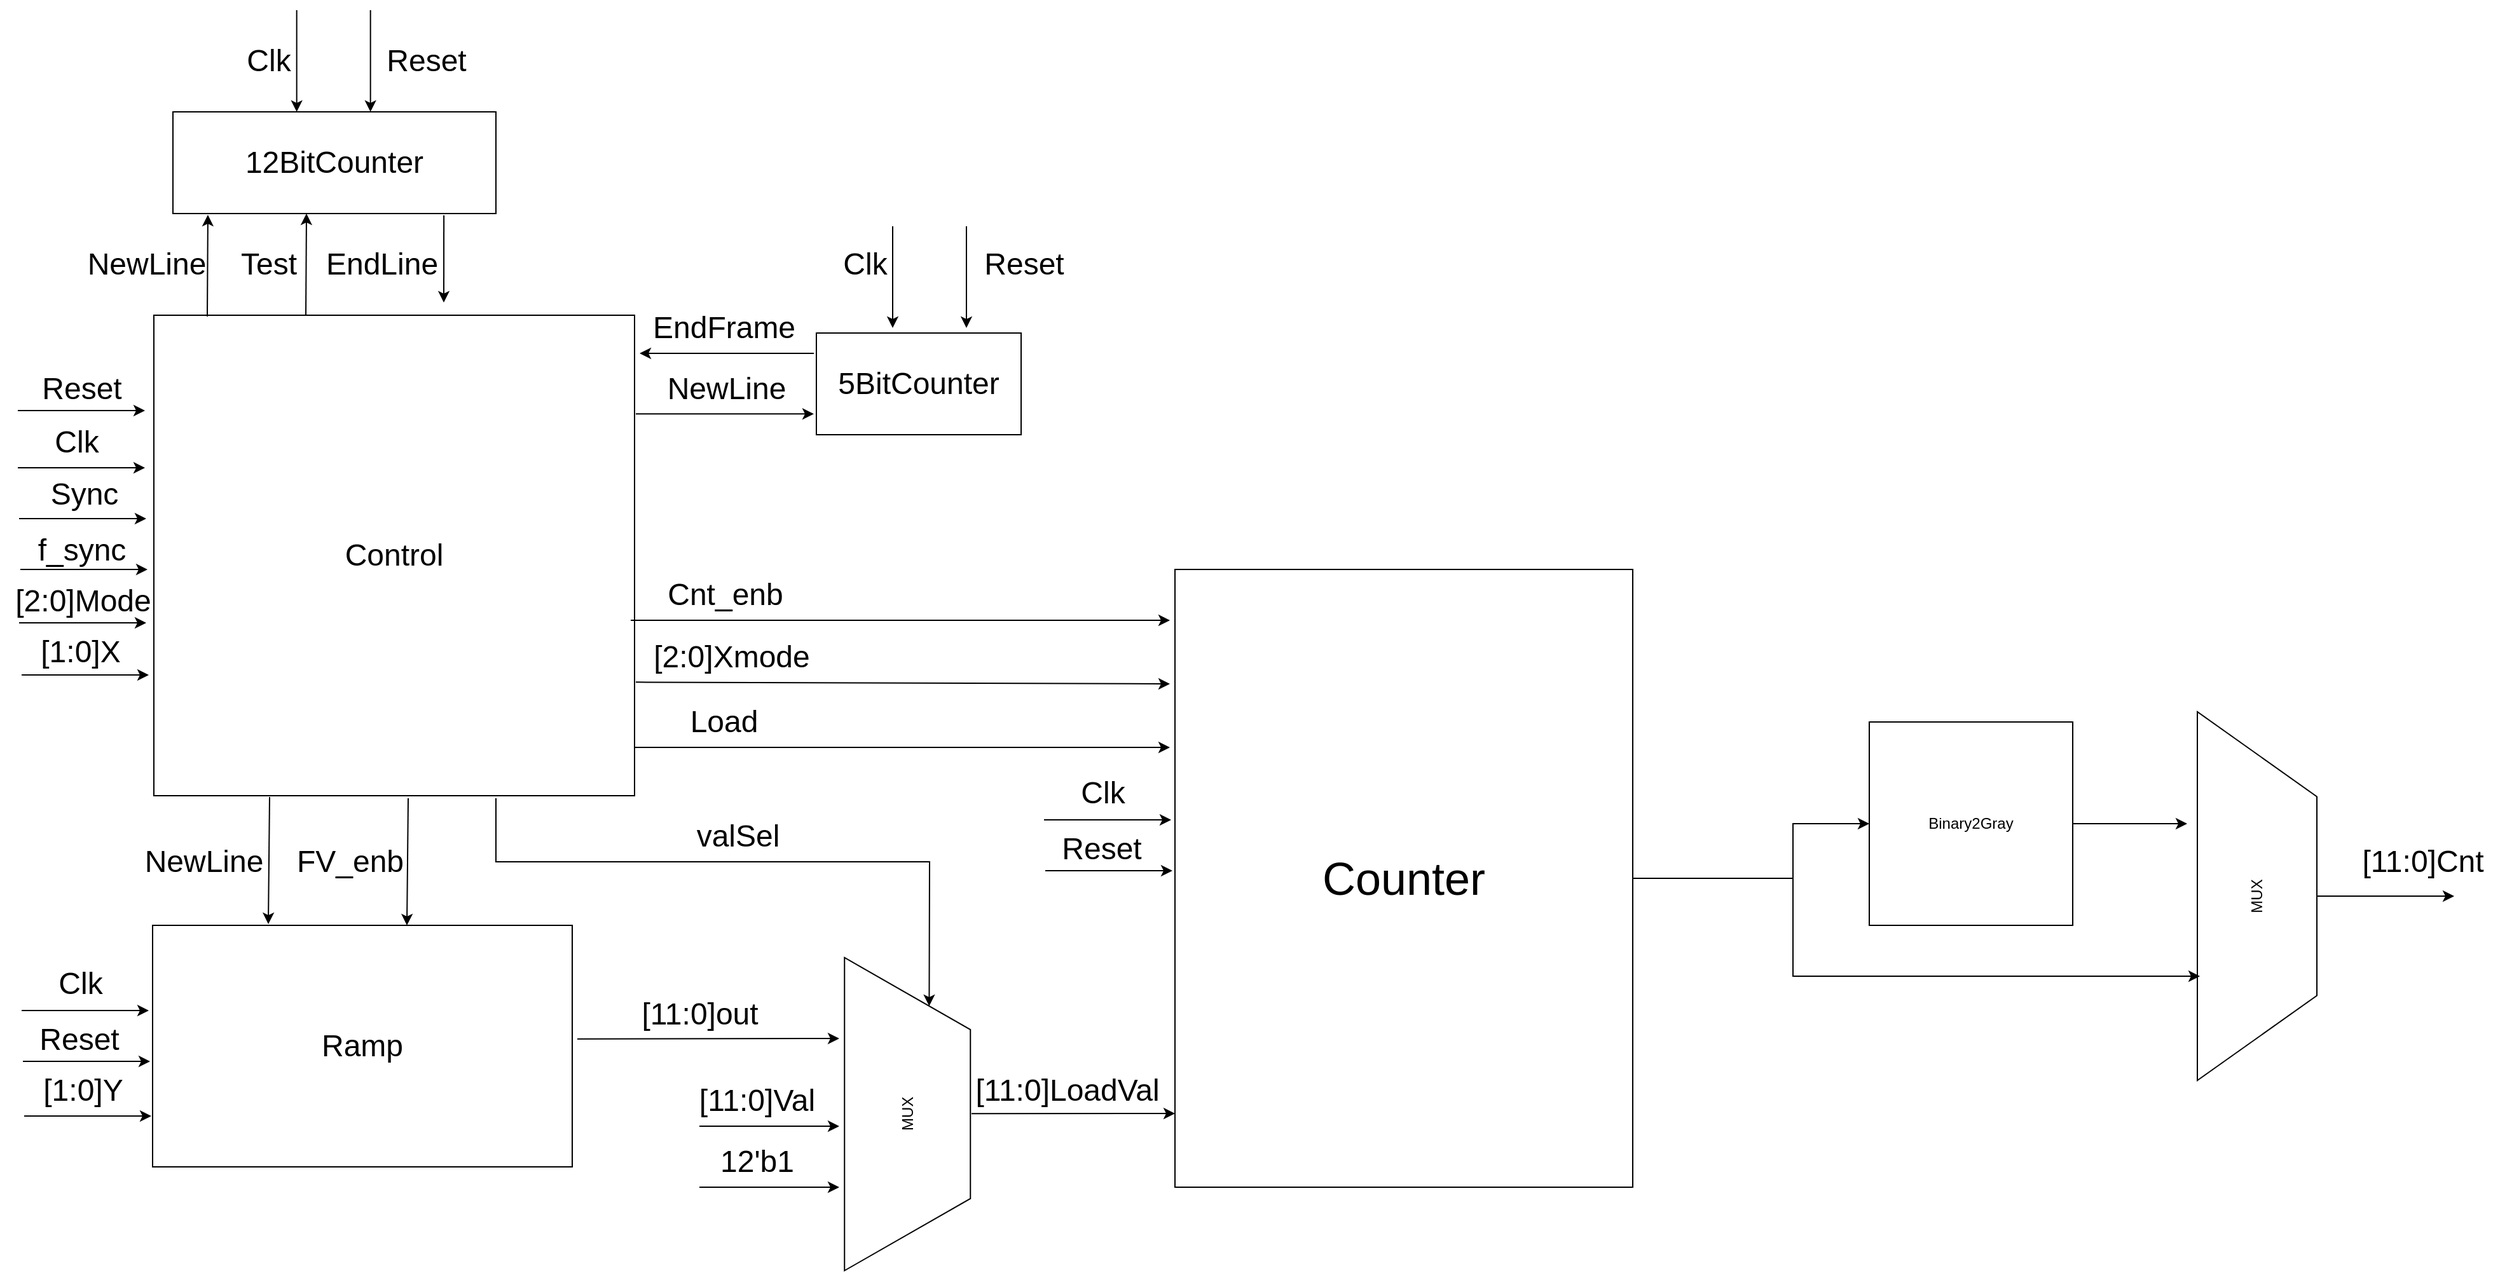 <mxfile version="24.6.4" type="github">
  <diagram name="Page-1" id="bXnuZXWvN6B_vQ7cFQM5">
    <mxGraphModel dx="2419" dy="1944" grid="1" gridSize="10" guides="1" tooltips="1" connect="1" arrows="1" fold="1" page="1" pageScale="1" pageWidth="827" pageHeight="1169" math="0" shadow="0">
      <root>
        <mxCell id="0" />
        <mxCell id="1" parent="0" />
        <mxCell id="V9HJVicfxcj-Xi3RmbWV-1" value="&lt;font style=&quot;font-size: 24px;&quot;&gt;Control&lt;/font&gt;" style="whiteSpace=wrap;html=1;aspect=fixed;" parent="1" vertex="1">
          <mxGeometry x="81" y="80" width="378" height="378" as="geometry" />
        </mxCell>
        <mxCell id="V9HJVicfxcj-Xi3RmbWV-6" value="MUX" style="verticalLabelPosition=middle;verticalAlign=middle;html=1;shape=trapezoid;perimeter=trapezoidPerimeter;whiteSpace=wrap;size=0.23;arcSize=10;flipV=1;labelPosition=center;align=center;rotation=-90;" parent="1" vertex="1">
          <mxGeometry x="1590" y="490" width="290" height="94" as="geometry" />
        </mxCell>
        <mxCell id="V9HJVicfxcj-Xi3RmbWV-8" value="Binary2Gray" style="whiteSpace=wrap;html=1;aspect=fixed;" parent="1" vertex="1">
          <mxGeometry x="1430" y="400" width="160" height="160" as="geometry" />
        </mxCell>
        <mxCell id="V9HJVicfxcj-Xi3RmbWV-9" value="" style="edgeStyle=none;orthogonalLoop=1;jettySize=auto;html=1;rounded=0;" parent="1" edge="1">
          <mxGeometry width="100" relative="1" as="geometry">
            <mxPoint x="-26" y="155" as="sourcePoint" />
            <mxPoint x="74" y="155" as="targetPoint" />
            <Array as="points" />
          </mxGeometry>
        </mxCell>
        <mxCell id="V9HJVicfxcj-Xi3RmbWV-10" value="&lt;font style=&quot;font-size: 24px;&quot;&gt;Reset&lt;/font&gt;" style="text;html=1;align=center;verticalAlign=middle;resizable=0;points=[];autosize=1;strokeColor=none;fillColor=none;" parent="1" vertex="1">
          <mxGeometry x="-21" y="118" width="90" height="40" as="geometry" />
        </mxCell>
        <mxCell id="V9HJVicfxcj-Xi3RmbWV-11" value="" style="edgeStyle=none;orthogonalLoop=1;jettySize=auto;html=1;rounded=0;" parent="1" edge="1">
          <mxGeometry width="100" relative="1" as="geometry">
            <mxPoint x="-26" y="200" as="sourcePoint" />
            <mxPoint x="74" y="200" as="targetPoint" />
            <Array as="points" />
          </mxGeometry>
        </mxCell>
        <mxCell id="V9HJVicfxcj-Xi3RmbWV-12" value="&lt;font style=&quot;font-size: 24px;&quot;&gt;Clk&lt;/font&gt;" style="text;html=1;align=center;verticalAlign=middle;resizable=0;points=[];autosize=1;strokeColor=none;fillColor=none;" parent="1" vertex="1">
          <mxGeometry x="-10" y="160" width="60" height="40" as="geometry" />
        </mxCell>
        <mxCell id="V9HJVicfxcj-Xi3RmbWV-13" value="" style="edgeStyle=none;orthogonalLoop=1;jettySize=auto;html=1;rounded=0;" parent="1" edge="1">
          <mxGeometry width="100" relative="1" as="geometry">
            <mxPoint x="-25" y="240" as="sourcePoint" />
            <mxPoint x="75" y="240" as="targetPoint" />
            <Array as="points" />
          </mxGeometry>
        </mxCell>
        <mxCell id="V9HJVicfxcj-Xi3RmbWV-14" value="&lt;font style=&quot;font-size: 24px;&quot;&gt;Sync&lt;/font&gt;" style="text;html=1;align=center;verticalAlign=middle;resizable=0;points=[];autosize=1;strokeColor=none;fillColor=none;" parent="1" vertex="1">
          <mxGeometry x="-14" y="201" width="80" height="40" as="geometry" />
        </mxCell>
        <mxCell id="V9HJVicfxcj-Xi3RmbWV-15" value="" style="edgeStyle=none;orthogonalLoop=1;jettySize=auto;html=1;rounded=0;" parent="1" edge="1">
          <mxGeometry width="100" relative="1" as="geometry">
            <mxPoint x="-24" y="280" as="sourcePoint" />
            <mxPoint x="76" y="280" as="targetPoint" />
            <Array as="points" />
          </mxGeometry>
        </mxCell>
        <mxCell id="V9HJVicfxcj-Xi3RmbWV-16" value="&lt;font style=&quot;font-size: 24px;&quot;&gt;f_sync&lt;/font&gt;" style="text;html=1;align=center;verticalAlign=middle;resizable=0;points=[];autosize=1;strokeColor=none;fillColor=none;" parent="1" vertex="1">
          <mxGeometry x="-21" y="245" width="90" height="40" as="geometry" />
        </mxCell>
        <mxCell id="V9HJVicfxcj-Xi3RmbWV-17" value="" style="edgeStyle=none;orthogonalLoop=1;jettySize=auto;html=1;rounded=0;" parent="1" edge="1">
          <mxGeometry width="100" relative="1" as="geometry">
            <mxPoint x="-25" y="322" as="sourcePoint" />
            <mxPoint x="75" y="322" as="targetPoint" />
            <Array as="points" />
          </mxGeometry>
        </mxCell>
        <mxCell id="V9HJVicfxcj-Xi3RmbWV-18" value="&lt;font style=&quot;font-size: 24px;&quot;&gt;[2:0]Mode&lt;/font&gt;" style="text;html=1;align=center;verticalAlign=middle;resizable=0;points=[];autosize=1;strokeColor=none;fillColor=none;" parent="1" vertex="1">
          <mxGeometry x="-40" y="285" width="130" height="40" as="geometry" />
        </mxCell>
        <mxCell id="V9HJVicfxcj-Xi3RmbWV-19" value="" style="edgeStyle=none;orthogonalLoop=1;jettySize=auto;html=1;rounded=0;" parent="1" edge="1">
          <mxGeometry width="100" relative="1" as="geometry">
            <mxPoint x="-23" y="363" as="sourcePoint" />
            <mxPoint x="77" y="363" as="targetPoint" />
            <Array as="points" />
          </mxGeometry>
        </mxCell>
        <mxCell id="V9HJVicfxcj-Xi3RmbWV-20" value="&lt;font style=&quot;font-size: 24px;&quot;&gt;[1:0]X&lt;/font&gt;" style="text;html=1;align=center;verticalAlign=middle;resizable=0;points=[];autosize=1;strokeColor=none;fillColor=none;" parent="1" vertex="1">
          <mxGeometry x="-22" y="325" width="90" height="40" as="geometry" />
        </mxCell>
        <mxCell id="V9HJVicfxcj-Xi3RmbWV-29" value="&lt;span style=&quot;color: rgba(0, 0, 0, 0); font-family: monospace; font-size: 0px; text-align: start;&quot;&gt;%3CmxGraphModel%3E%3Croot%3E%3CmxCell%20id%3D%220%22%2F%3E%3CmxCell%20id%3D%221%22%20parent%3D%220%22%2F%3E%3CmxCell%20id%3D%222%22%20value%3D%22%22%20style%3D%22edgeStyle%3Dnone%3BorthogonalLoop%3D1%3BjettySize%3Dauto%3Bhtml%3D1%3Brounded%3D0%3B%22%20edge%3D%221%22%20parent%3D%221%22%3E%3CmxGeometry%20width%3D%22100%22%20relative%3D%221%22%20as%3D%22geometry%22%3E%3CmxPoint%20x%3D%22-14%22%20y%3D%22375%22%20as%3D%22sourcePoint%22%2F%3E%3CmxPoint%20x%3D%2286%22%20y%3D%22375%22%20as%3D%22targetPoint%22%2F%3E%3CArray%20as%3D%22points%22%2F%3E%3C%2FmxGeometry%3E%3C%2FmxCell%3E%3CmxCell%20id%3D%223%22%20value%3D%22%22%20style%3D%22edgeStyle%3Dnone%3BorthogonalLoop%3D1%3BjettySize%3Dauto%3Bhtml%3D1%3Brounded%3D0%3B%22%20edge%3D%221%22%20parent%3D%221%22%3E%3CmxGeometry%20width%3D%22100%22%20relative%3D%221%22%20as%3D%22geometry%22%3E%3CmxPoint%20x%3D%22-13%22%20y%3D%22415%22%20as%3D%22sourcePoint%22%2F%3E%3CmxPoint%20x%3D%2287%22%20y%3D%22415%22%20as%3D%22targetPoint%22%2F%3E%3CArray%20as%3D%22points%22%2F%3E%3C%2FmxGeometry%3E%3C%2FmxCell%3E%3C%2Froot%3E%3C%2FmxGraphModel%3E&lt;/span&gt;" style="text;html=1;align=center;verticalAlign=middle;resizable=0;points=[];autosize=1;strokeColor=none;fillColor=none;" parent="1" vertex="1">
          <mxGeometry x="23" y="688" width="20" height="30" as="geometry" />
        </mxCell>
        <mxCell id="V9HJVicfxcj-Xi3RmbWV-32" value="" style="edgeStyle=none;orthogonalLoop=1;jettySize=auto;html=1;rounded=0;" parent="1" edge="1">
          <mxGeometry width="100" relative="1" as="geometry">
            <mxPoint x="-23" y="627" as="sourcePoint" />
            <mxPoint x="77" y="627" as="targetPoint" />
            <Array as="points" />
          </mxGeometry>
        </mxCell>
        <mxCell id="V9HJVicfxcj-Xi3RmbWV-33" value="" style="edgeStyle=none;orthogonalLoop=1;jettySize=auto;html=1;rounded=0;" parent="1" edge="1">
          <mxGeometry width="100" relative="1" as="geometry">
            <mxPoint x="-22" y="667" as="sourcePoint" />
            <mxPoint x="78" y="667" as="targetPoint" />
            <Array as="points" />
          </mxGeometry>
        </mxCell>
        <mxCell id="V9HJVicfxcj-Xi3RmbWV-35" value="" style="edgeStyle=none;orthogonalLoop=1;jettySize=auto;html=1;rounded=0;" parent="1" edge="1">
          <mxGeometry width="100" relative="1" as="geometry">
            <mxPoint x="-21" y="710" as="sourcePoint" />
            <mxPoint x="79" y="710" as="targetPoint" />
            <Array as="points" />
          </mxGeometry>
        </mxCell>
        <mxCell id="V9HJVicfxcj-Xi3RmbWV-36" value="&lt;font style=&quot;font-size: 24px;&quot;&gt;Clk&lt;/font&gt;" style="text;html=1;align=center;verticalAlign=middle;resizable=0;points=[];autosize=1;strokeColor=none;fillColor=none;" parent="1" vertex="1">
          <mxGeometry x="-7" y="586" width="60" height="40" as="geometry" />
        </mxCell>
        <mxCell id="V9HJVicfxcj-Xi3RmbWV-37" value="&lt;font style=&quot;font-size: 24px;&quot;&gt;Reset&lt;/font&gt;" style="text;html=1;align=center;verticalAlign=middle;resizable=0;points=[];autosize=1;strokeColor=none;fillColor=none;" parent="1" vertex="1">
          <mxGeometry x="-23" y="630" width="90" height="40" as="geometry" />
        </mxCell>
        <mxCell id="V9HJVicfxcj-Xi3RmbWV-38" value="&lt;font style=&quot;font-size: 24px;&quot;&gt;[1:0]Y&lt;/font&gt;" style="text;html=1;align=center;verticalAlign=middle;resizable=0;points=[];autosize=1;strokeColor=none;fillColor=none;" parent="1" vertex="1">
          <mxGeometry x="-20" y="670" width="90" height="40" as="geometry" />
        </mxCell>
        <mxCell id="V9HJVicfxcj-Xi3RmbWV-43" value="&lt;font style=&quot;font-size: 24px;&quot;&gt;NewLine&lt;/font&gt;" style="text;html=1;align=center;verticalAlign=middle;resizable=0;points=[];autosize=1;strokeColor=none;fillColor=none;" parent="1" vertex="1">
          <mxGeometry x="60" y="490" width="120" height="40" as="geometry" />
        </mxCell>
        <mxCell id="V9HJVicfxcj-Xi3RmbWV-49" value="" style="edgeStyle=none;orthogonalLoop=1;jettySize=auto;html=1;rounded=0;exitX=0.104;exitY=1.002;exitDx=0;exitDy=0;exitPerimeter=0;entryX=0.18;entryY=-0.007;entryDx=0;entryDy=0;entryPerimeter=0;" parent="1" edge="1">
          <mxGeometry width="100" relative="1" as="geometry">
            <mxPoint x="172" y="459" as="sourcePoint" />
            <mxPoint x="171" y="559" as="targetPoint" />
            <Array as="points" />
          </mxGeometry>
        </mxCell>
        <mxCell id="V9HJVicfxcj-Xi3RmbWV-50" value="" style="edgeStyle=none;orthogonalLoop=1;jettySize=auto;html=1;rounded=0;exitX=0.104;exitY=1.002;exitDx=0;exitDy=0;exitPerimeter=0;entryX=0.18;entryY=-0.007;entryDx=0;entryDy=0;entryPerimeter=0;" parent="1" edge="1">
          <mxGeometry width="100" relative="1" as="geometry">
            <mxPoint x="281" y="460" as="sourcePoint" />
            <mxPoint x="280" y="560" as="targetPoint" />
            <Array as="points" />
          </mxGeometry>
        </mxCell>
        <mxCell id="V9HJVicfxcj-Xi3RmbWV-51" value="&lt;font style=&quot;font-size: 24px;&quot;&gt;FV_enb&lt;/font&gt;" style="text;html=1;align=center;verticalAlign=middle;resizable=0;points=[];autosize=1;strokeColor=none;fillColor=none;" parent="1" vertex="1">
          <mxGeometry x="180" y="490" width="110" height="40" as="geometry" />
        </mxCell>
        <mxCell id="V9HJVicfxcj-Xi3RmbWV-54" value="&lt;font style=&quot;font-size: 24px;&quot;&gt;Ramp&lt;/font&gt;" style="rounded=0;whiteSpace=wrap;html=1;" parent="1" vertex="1">
          <mxGeometry x="80" y="560" width="330" height="190" as="geometry" />
        </mxCell>
        <mxCell id="V9HJVicfxcj-Xi3RmbWV-55" value="" style="endArrow=classic;html=1;rounded=0;" parent="1" edge="1">
          <mxGeometry width="50" height="50" relative="1" as="geometry">
            <mxPoint x="724" y="708.17" as="sourcePoint" />
            <mxPoint x="884" y="708" as="targetPoint" />
          </mxGeometry>
        </mxCell>
        <mxCell id="V9HJVicfxcj-Xi3RmbWV-56" value="&lt;font style=&quot;font-size: 24px;&quot;&gt;[11:0]LoadVal&lt;/font&gt;" style="text;html=1;align=center;verticalAlign=middle;resizable=0;points=[];autosize=1;strokeColor=none;fillColor=none;" parent="1" vertex="1">
          <mxGeometry x="714" y="670" width="170" height="40" as="geometry" />
        </mxCell>
        <mxCell id="V9HJVicfxcj-Xi3RmbWV-57" value="" style="endArrow=classic;html=1;rounded=0;" parent="1" edge="1">
          <mxGeometry width="50" height="50" relative="1" as="geometry">
            <mxPoint x="459" y="420" as="sourcePoint" />
            <mxPoint x="880" y="420" as="targetPoint" />
          </mxGeometry>
        </mxCell>
        <mxCell id="V9HJVicfxcj-Xi3RmbWV-58" value="&lt;font style=&quot;font-size: 24px;&quot;&gt;Load&lt;/font&gt;" style="text;html=1;align=center;verticalAlign=middle;resizable=0;points=[];autosize=1;strokeColor=none;fillColor=none;" parent="1" vertex="1">
          <mxGeometry x="489" y="380" width="80" height="40" as="geometry" />
        </mxCell>
        <mxCell id="V9HJVicfxcj-Xi3RmbWV-59" value="" style="endArrow=classic;html=1;rounded=0;" parent="1" edge="1">
          <mxGeometry width="50" height="50" relative="1" as="geometry">
            <mxPoint x="460" y="368.67" as="sourcePoint" />
            <mxPoint x="880" y="370" as="targetPoint" />
          </mxGeometry>
        </mxCell>
        <mxCell id="V9HJVicfxcj-Xi3RmbWV-60" value="&lt;font style=&quot;font-size: 24px;&quot;&gt;[2:0]Xmode&lt;/font&gt;" style="text;html=1;align=center;verticalAlign=middle;resizable=0;points=[];autosize=1;strokeColor=none;fillColor=none;" parent="1" vertex="1">
          <mxGeometry x="460" y="328.67" width="150" height="40" as="geometry" />
        </mxCell>
        <mxCell id="V9HJVicfxcj-Xi3RmbWV-62" value="" style="endArrow=classic;html=1;rounded=0;" parent="1" edge="1">
          <mxGeometry width="50" height="50" relative="1" as="geometry">
            <mxPoint x="456" y="320" as="sourcePoint" />
            <mxPoint x="880" y="320" as="targetPoint" />
          </mxGeometry>
        </mxCell>
        <mxCell id="V9HJVicfxcj-Xi3RmbWV-63" value="&lt;font style=&quot;font-size: 24px;&quot;&gt;Cnt_enb&lt;/font&gt;" style="text;html=1;align=center;verticalAlign=middle;resizable=0;points=[];autosize=1;strokeColor=none;fillColor=none;" parent="1" vertex="1">
          <mxGeometry x="475" y="280" width="110" height="40" as="geometry" />
        </mxCell>
        <mxCell id="V9HJVicfxcj-Xi3RmbWV-64" value="" style="endArrow=classic;html=1;rounded=0;exitX=0.422;exitY=0;exitDx=0;exitDy=0;exitPerimeter=0;entryX=1;entryY=1;entryDx=0;entryDy=0;" parent="1" edge="1">
          <mxGeometry width="50" height="50" relative="1" as="geometry">
            <mxPoint x="200.516" y="80" as="sourcePoint" />
            <mxPoint x="201" as="targetPoint" />
          </mxGeometry>
        </mxCell>
        <mxCell id="V9HJVicfxcj-Xi3RmbWV-65" value="" style="endArrow=classic;html=1;rounded=0;exitX=0.422;exitY=0;exitDx=0;exitDy=0;exitPerimeter=0;entryX=1;entryY=1;entryDx=0;entryDy=0;" parent="1" edge="1">
          <mxGeometry width="50" height="50" relative="1" as="geometry">
            <mxPoint x="123" y="81" as="sourcePoint" />
            <mxPoint x="123.484" y="1" as="targetPoint" />
          </mxGeometry>
        </mxCell>
        <mxCell id="V9HJVicfxcj-Xi3RmbWV-66" value="&lt;span style=&quot;font-size: 24px;&quot;&gt;NewLine&lt;/span&gt;" style="text;html=1;align=center;verticalAlign=middle;resizable=0;points=[];autosize=1;strokeColor=none;fillColor=none;" parent="1" vertex="1">
          <mxGeometry x="15" y="20" width="120" height="40" as="geometry" />
        </mxCell>
        <mxCell id="V9HJVicfxcj-Xi3RmbWV-68" value="&lt;span style=&quot;font-size: 24px;&quot;&gt;Test&lt;/span&gt;" style="text;html=1;align=center;verticalAlign=middle;resizable=0;points=[];autosize=1;strokeColor=none;fillColor=none;" parent="1" vertex="1">
          <mxGeometry x="136" y="20" width="70" height="40" as="geometry" />
        </mxCell>
        <mxCell id="V9HJVicfxcj-Xi3RmbWV-69" value="&lt;font style=&quot;font-size: 24px;&quot;&gt;12BitCounter&lt;/font&gt;" style="rounded=0;whiteSpace=wrap;html=1;" parent="1" vertex="1">
          <mxGeometry x="96" y="-80" width="254" height="80" as="geometry" />
        </mxCell>
        <mxCell id="V9HJVicfxcj-Xi3RmbWV-70" value="" style="endArrow=classic;html=1;rounded=0;exitX=0.583;exitY=1.022;exitDx=0;exitDy=0;exitPerimeter=0;" parent="1" edge="1">
          <mxGeometry width="50" height="50" relative="1" as="geometry">
            <mxPoint x="309.062" y="1.32" as="sourcePoint" />
            <mxPoint x="309" y="70" as="targetPoint" />
          </mxGeometry>
        </mxCell>
        <mxCell id="V9HJVicfxcj-Xi3RmbWV-72" value="&lt;span style=&quot;font-size: 24px;&quot;&gt;EndLine&lt;/span&gt;" style="text;html=1;align=center;verticalAlign=middle;resizable=0;points=[];autosize=1;strokeColor=none;fillColor=none;" parent="1" vertex="1">
          <mxGeometry x="205" y="20" width="110" height="40" as="geometry" />
        </mxCell>
        <mxCell id="V9HJVicfxcj-Xi3RmbWV-77" value="" style="endArrow=classic;html=1;rounded=0;" parent="1" edge="1">
          <mxGeometry width="50" height="50" relative="1" as="geometry">
            <mxPoint x="460" y="157.67" as="sourcePoint" />
            <mxPoint x="600" y="157.67" as="targetPoint" />
          </mxGeometry>
        </mxCell>
        <mxCell id="V9HJVicfxcj-Xi3RmbWV-78" value="&lt;font style=&quot;font-size: 24px;&quot;&gt;NewLine&lt;/font&gt;" style="text;html=1;align=center;verticalAlign=middle;resizable=0;points=[];autosize=1;strokeColor=none;fillColor=none;" parent="1" vertex="1">
          <mxGeometry x="471" y="117.67" width="120" height="40" as="geometry" />
        </mxCell>
        <mxCell id="V9HJVicfxcj-Xi3RmbWV-80" value="&lt;font style=&quot;font-size: 24px;&quot;&gt;EndFrame&lt;/font&gt;" style="text;html=1;align=center;verticalAlign=middle;resizable=0;points=[];autosize=1;strokeColor=none;fillColor=none;" parent="1" vertex="1">
          <mxGeometry x="459" y="70" width="140" height="40" as="geometry" />
        </mxCell>
        <mxCell id="V9HJVicfxcj-Xi3RmbWV-81" value="" style="endArrow=classic;html=1;rounded=0;" parent="1" edge="1">
          <mxGeometry width="50" height="50" relative="1" as="geometry">
            <mxPoint x="600" y="110" as="sourcePoint" />
            <mxPoint x="463" y="110" as="targetPoint" />
          </mxGeometry>
        </mxCell>
        <mxCell id="V9HJVicfxcj-Xi3RmbWV-82" value="&lt;font style=&quot;font-size: 24px;&quot;&gt;5BitCounter&lt;/font&gt;" style="rounded=0;whiteSpace=wrap;html=1;" parent="1" vertex="1">
          <mxGeometry x="602" y="94" width="161" height="80" as="geometry" />
        </mxCell>
        <mxCell id="V9HJVicfxcj-Xi3RmbWV-83" value="" style="endArrow=classic;html=1;rounded=0;" parent="1" edge="1">
          <mxGeometry width="50" height="50" relative="1" as="geometry">
            <mxPoint x="720" y="10" as="sourcePoint" />
            <mxPoint x="720" y="90" as="targetPoint" />
          </mxGeometry>
        </mxCell>
        <mxCell id="V9HJVicfxcj-Xi3RmbWV-84" value="" style="endArrow=classic;html=1;rounded=0;" parent="1" edge="1">
          <mxGeometry width="50" height="50" relative="1" as="geometry">
            <mxPoint x="662" y="10" as="sourcePoint" />
            <mxPoint x="662" y="90" as="targetPoint" />
          </mxGeometry>
        </mxCell>
        <mxCell id="V9HJVicfxcj-Xi3RmbWV-85" value="" style="endArrow=classic;html=1;rounded=0;" parent="1" edge="1">
          <mxGeometry width="50" height="50" relative="1" as="geometry">
            <mxPoint x="251.33" y="-160" as="sourcePoint" />
            <mxPoint x="251.33" y="-80" as="targetPoint" />
          </mxGeometry>
        </mxCell>
        <mxCell id="V9HJVicfxcj-Xi3RmbWV-86" value="" style="endArrow=classic;html=1;rounded=0;" parent="1" edge="1">
          <mxGeometry width="50" height="50" relative="1" as="geometry">
            <mxPoint x="193.33" y="-160" as="sourcePoint" />
            <mxPoint x="193.33" y="-80" as="targetPoint" />
          </mxGeometry>
        </mxCell>
        <mxCell id="grZ6hcHH2rHkp3h9Grfc-1" value="MUX" style="verticalLabelPosition=middle;verticalAlign=middle;html=1;shape=trapezoid;perimeter=trapezoidPerimeter;whiteSpace=wrap;size=0.23;arcSize=10;flipV=1;labelPosition=center;align=center;rotation=-90;" vertex="1" parent="1">
          <mxGeometry x="550.5" y="659" width="246.25" height="99" as="geometry" />
        </mxCell>
        <mxCell id="grZ6hcHH2rHkp3h9Grfc-5" value="" style="endArrow=classic;html=1;rounded=0;" edge="1" parent="1">
          <mxGeometry width="50" height="50" relative="1" as="geometry">
            <mxPoint x="414" y="649.33" as="sourcePoint" />
            <mxPoint x="620" y="649" as="targetPoint" />
          </mxGeometry>
        </mxCell>
        <mxCell id="grZ6hcHH2rHkp3h9Grfc-8" value="&lt;span style=&quot;font-size: 24px;&quot;&gt;[11:0]out&lt;/span&gt;" style="text;html=1;align=center;verticalAlign=middle;resizable=0;points=[];autosize=1;strokeColor=none;fillColor=none;" vertex="1" parent="1">
          <mxGeometry x="450" y="610" width="120" height="40" as="geometry" />
        </mxCell>
        <mxCell id="grZ6hcHH2rHkp3h9Grfc-10" value="" style="endArrow=classic;html=1;rounded=0;" edge="1" parent="1">
          <mxGeometry width="50" height="50" relative="1" as="geometry">
            <mxPoint x="510" y="718" as="sourcePoint" />
            <mxPoint x="620" y="718" as="targetPoint" />
          </mxGeometry>
        </mxCell>
        <mxCell id="grZ6hcHH2rHkp3h9Grfc-11" value="" style="endArrow=classic;html=1;rounded=0;" edge="1" parent="1">
          <mxGeometry width="50" height="50" relative="1" as="geometry">
            <mxPoint x="510" y="766" as="sourcePoint" />
            <mxPoint x="620" y="766" as="targetPoint" />
          </mxGeometry>
        </mxCell>
        <mxCell id="grZ6hcHH2rHkp3h9Grfc-12" value="&lt;font style=&quot;font-size: 24px;&quot;&gt;[11:0]Val&lt;/font&gt;" style="text;html=1;align=center;verticalAlign=middle;resizable=0;points=[];autosize=1;strokeColor=none;fillColor=none;" vertex="1" parent="1">
          <mxGeometry x="500" y="678" width="110" height="40" as="geometry" />
        </mxCell>
        <mxCell id="grZ6hcHH2rHkp3h9Grfc-13" value="&lt;font style=&quot;font-size: 36px;&quot;&gt;Counter&lt;/font&gt;" style="rounded=0;whiteSpace=wrap;html=1;" vertex="1" parent="1">
          <mxGeometry x="884" y="280" width="360" height="486" as="geometry" />
        </mxCell>
        <mxCell id="grZ6hcHH2rHkp3h9Grfc-18" value="&lt;font style=&quot;font-size: 24px;&quot;&gt;12&#39;b1&lt;/font&gt;" style="text;html=1;align=center;verticalAlign=middle;resizable=0;points=[];autosize=1;strokeColor=none;fillColor=none;" vertex="1" parent="1">
          <mxGeometry x="515" y="726" width="80" height="40" as="geometry" />
        </mxCell>
        <mxCell id="grZ6hcHH2rHkp3h9Grfc-19" value="" style="endArrow=classic;html=1;rounded=0;entryX=1;entryY=0.75;entryDx=0;entryDy=0;" edge="1" parent="1" target="grZ6hcHH2rHkp3h9Grfc-1">
          <mxGeometry width="50" height="50" relative="1" as="geometry">
            <mxPoint x="350" y="460" as="sourcePoint" />
            <mxPoint x="820" y="530" as="targetPoint" />
            <Array as="points">
              <mxPoint x="350" y="510" />
              <mxPoint x="520" y="510" />
              <mxPoint x="691" y="510" />
            </Array>
          </mxGeometry>
        </mxCell>
        <mxCell id="grZ6hcHH2rHkp3h9Grfc-20" value="&lt;font style=&quot;font-size: 24px;&quot;&gt;valSel&lt;/font&gt;" style="text;html=1;align=center;verticalAlign=middle;resizable=0;points=[];autosize=1;strokeColor=none;fillColor=none;" vertex="1" parent="1">
          <mxGeometry x="495" y="470" width="90" height="40" as="geometry" />
        </mxCell>
        <mxCell id="grZ6hcHH2rHkp3h9Grfc-21" value="" style="edgeStyle=none;orthogonalLoop=1;jettySize=auto;html=1;rounded=0;" edge="1" parent="1">
          <mxGeometry width="100" relative="1" as="geometry">
            <mxPoint x="781" y="477" as="sourcePoint" />
            <mxPoint x="881" y="477" as="targetPoint" />
            <Array as="points" />
          </mxGeometry>
        </mxCell>
        <mxCell id="grZ6hcHH2rHkp3h9Grfc-22" value="" style="edgeStyle=none;orthogonalLoop=1;jettySize=auto;html=1;rounded=0;" edge="1" parent="1">
          <mxGeometry width="100" relative="1" as="geometry">
            <mxPoint x="782" y="517" as="sourcePoint" />
            <mxPoint x="882" y="517" as="targetPoint" />
            <Array as="points" />
          </mxGeometry>
        </mxCell>
        <mxCell id="grZ6hcHH2rHkp3h9Grfc-23" value="&lt;font style=&quot;font-size: 24px;&quot;&gt;Clk&lt;/font&gt;" style="text;html=1;align=center;verticalAlign=middle;resizable=0;points=[];autosize=1;strokeColor=none;fillColor=none;" vertex="1" parent="1">
          <mxGeometry x="797" y="436" width="60" height="40" as="geometry" />
        </mxCell>
        <mxCell id="grZ6hcHH2rHkp3h9Grfc-24" value="&lt;font style=&quot;font-size: 24px;&quot;&gt;Reset&lt;/font&gt;" style="text;html=1;align=center;verticalAlign=middle;resizable=0;points=[];autosize=1;strokeColor=none;fillColor=none;" vertex="1" parent="1">
          <mxGeometry x="781" y="480" width="90" height="40" as="geometry" />
        </mxCell>
        <mxCell id="grZ6hcHH2rHkp3h9Grfc-25" value="&lt;font style=&quot;font-size: 24px;&quot;&gt;Clk&lt;/font&gt;" style="text;html=1;align=center;verticalAlign=middle;resizable=0;points=[];autosize=1;strokeColor=none;fillColor=none;" vertex="1" parent="1">
          <mxGeometry x="610" y="20" width="60" height="40" as="geometry" />
        </mxCell>
        <mxCell id="grZ6hcHH2rHkp3h9Grfc-26" value="&lt;font style=&quot;font-size: 24px;&quot;&gt;Clk&lt;/font&gt;" style="text;html=1;align=center;verticalAlign=middle;resizable=0;points=[];autosize=1;strokeColor=none;fillColor=none;" vertex="1" parent="1">
          <mxGeometry x="141" y="-140" width="60" height="40" as="geometry" />
        </mxCell>
        <mxCell id="grZ6hcHH2rHkp3h9Grfc-27" value="&lt;font style=&quot;font-size: 24px;&quot;&gt;Reset&lt;/font&gt;" style="text;html=1;align=center;verticalAlign=middle;resizable=0;points=[];autosize=1;strokeColor=none;fillColor=none;" vertex="1" parent="1">
          <mxGeometry x="250" y="-140" width="90" height="40" as="geometry" />
        </mxCell>
        <mxCell id="grZ6hcHH2rHkp3h9Grfc-28" value="&lt;font style=&quot;font-size: 24px;&quot;&gt;Reset&lt;/font&gt;" style="text;html=1;align=center;verticalAlign=middle;resizable=0;points=[];autosize=1;strokeColor=none;fillColor=none;" vertex="1" parent="1">
          <mxGeometry x="720" y="20" width="90" height="40" as="geometry" />
        </mxCell>
        <mxCell id="grZ6hcHH2rHkp3h9Grfc-30" value="" style="endArrow=none;html=1;rounded=0;exitX=1;exitY=0.5;exitDx=0;exitDy=0;" edge="1" parent="1" source="grZ6hcHH2rHkp3h9Grfc-13">
          <mxGeometry width="50" height="50" relative="1" as="geometry">
            <mxPoint x="1570" y="540" as="sourcePoint" />
            <mxPoint x="1370" y="523" as="targetPoint" />
          </mxGeometry>
        </mxCell>
        <mxCell id="grZ6hcHH2rHkp3h9Grfc-31" value="" style="endArrow=classic;html=1;rounded=0;entryX=0;entryY=0.5;entryDx=0;entryDy=0;" edge="1" parent="1" target="V9HJVicfxcj-Xi3RmbWV-8">
          <mxGeometry width="50" height="50" relative="1" as="geometry">
            <mxPoint x="1370" y="524" as="sourcePoint" />
            <mxPoint x="1430" y="444" as="targetPoint" />
            <Array as="points">
              <mxPoint x="1370" y="480" />
              <mxPoint x="1400" y="480" />
            </Array>
          </mxGeometry>
        </mxCell>
        <mxCell id="grZ6hcHH2rHkp3h9Grfc-33" value="" style="endArrow=classic;html=1;rounded=0;" edge="1" parent="1">
          <mxGeometry width="50" height="50" relative="1" as="geometry">
            <mxPoint x="1370" y="520" as="sourcePoint" />
            <mxPoint x="1690" y="600" as="targetPoint" />
            <Array as="points">
              <mxPoint x="1370" y="600" />
            </Array>
          </mxGeometry>
        </mxCell>
        <mxCell id="grZ6hcHH2rHkp3h9Grfc-34" value="" style="endArrow=classic;html=1;rounded=0;exitX=1;exitY=0.5;exitDx=0;exitDy=0;" edge="1" parent="1" source="V9HJVicfxcj-Xi3RmbWV-8">
          <mxGeometry width="50" height="50" relative="1" as="geometry">
            <mxPoint x="1640.0" y="369.28" as="sourcePoint" />
            <mxPoint x="1680" y="480" as="targetPoint" />
          </mxGeometry>
        </mxCell>
        <mxCell id="grZ6hcHH2rHkp3h9Grfc-35" value="" style="endArrow=classic;html=1;rounded=0;exitX=0.5;exitY=1;exitDx=0;exitDy=0;" edge="1" parent="1" source="V9HJVicfxcj-Xi3RmbWV-6">
          <mxGeometry width="50" height="50" relative="1" as="geometry">
            <mxPoint x="1670" y="640" as="sourcePoint" />
            <mxPoint x="1890" y="537" as="targetPoint" />
          </mxGeometry>
        </mxCell>
        <mxCell id="grZ6hcHH2rHkp3h9Grfc-36" value="&lt;font style=&quot;font-size: 24px;&quot;&gt;[11:0]Cnt&lt;/font&gt;" style="text;html=1;align=center;verticalAlign=middle;resizable=0;points=[];autosize=1;strokeColor=none;fillColor=none;" vertex="1" parent="1">
          <mxGeometry x="1805" y="490" width="120" height="40" as="geometry" />
        </mxCell>
      </root>
    </mxGraphModel>
  </diagram>
</mxfile>
